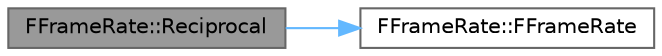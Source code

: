 digraph "FFrameRate::Reciprocal"
{
 // INTERACTIVE_SVG=YES
 // LATEX_PDF_SIZE
  bgcolor="transparent";
  edge [fontname=Helvetica,fontsize=10,labelfontname=Helvetica,labelfontsize=10];
  node [fontname=Helvetica,fontsize=10,shape=box,height=0.2,width=0.4];
  rankdir="LR";
  Node1 [id="Node000001",label="FFrameRate::Reciprocal",height=0.2,width=0.4,color="gray40", fillcolor="grey60", style="filled", fontcolor="black",tooltip="Get the reciprocal of this frame rate."];
  Node1 -> Node2 [id="edge1_Node000001_Node000002",color="steelblue1",style="solid",tooltip=" "];
  Node2 [id="Node000002",label="FFrameRate::FFrameRate",height=0.2,width=0.4,color="grey40", fillcolor="white", style="filled",URL="$df/d97/structFFrameRate.html#a80c86a75277dd25feb06223a3951b05b",tooltip="Default construction to a frame rate of 60000 frames per second (0.0166 ms)"];
}
